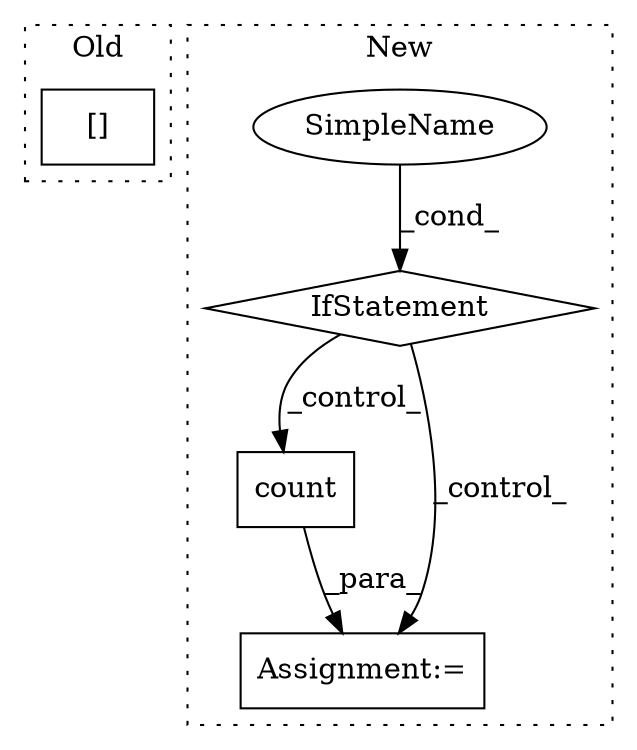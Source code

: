 digraph G {
subgraph cluster0 {
1 [label="[]" a="2" s="4833,4858" l="18,1" shape="box"];
label = "Old";
style="dotted";
}
subgraph cluster1 {
2 [label="count" a="32" s="4870" l="7" shape="box"];
3 [label="Assignment:=" a="7" s="4842" l="1" shape="box"];
4 [label="SimpleName" a="42" s="4815" l="5" shape="ellipse"];
5 [label="IfStatement" a="25" s="4811,4820" l="4,2" shape="diamond"];
label = "New";
style="dotted";
}
2 -> 3 [label="_para_"];
4 -> 5 [label="_cond_"];
5 -> 2 [label="_control_"];
5 -> 3 [label="_control_"];
}